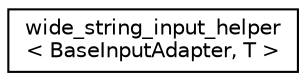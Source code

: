 digraph "Graphical Class Hierarchy"
{
 // LATEX_PDF_SIZE
  edge [fontname="Helvetica",fontsize="10",labelfontname="Helvetica",labelfontsize="10"];
  node [fontname="Helvetica",fontsize="10",shape=record];
  rankdir="LR";
  Node0 [label="wide_string_input_helper\l\< BaseInputAdapter, T \>",height=0.2,width=0.4,color="black", fillcolor="white", style="filled",URL="$structdetail_1_1wide__string__input__helper.html",tooltip=" "];
}

